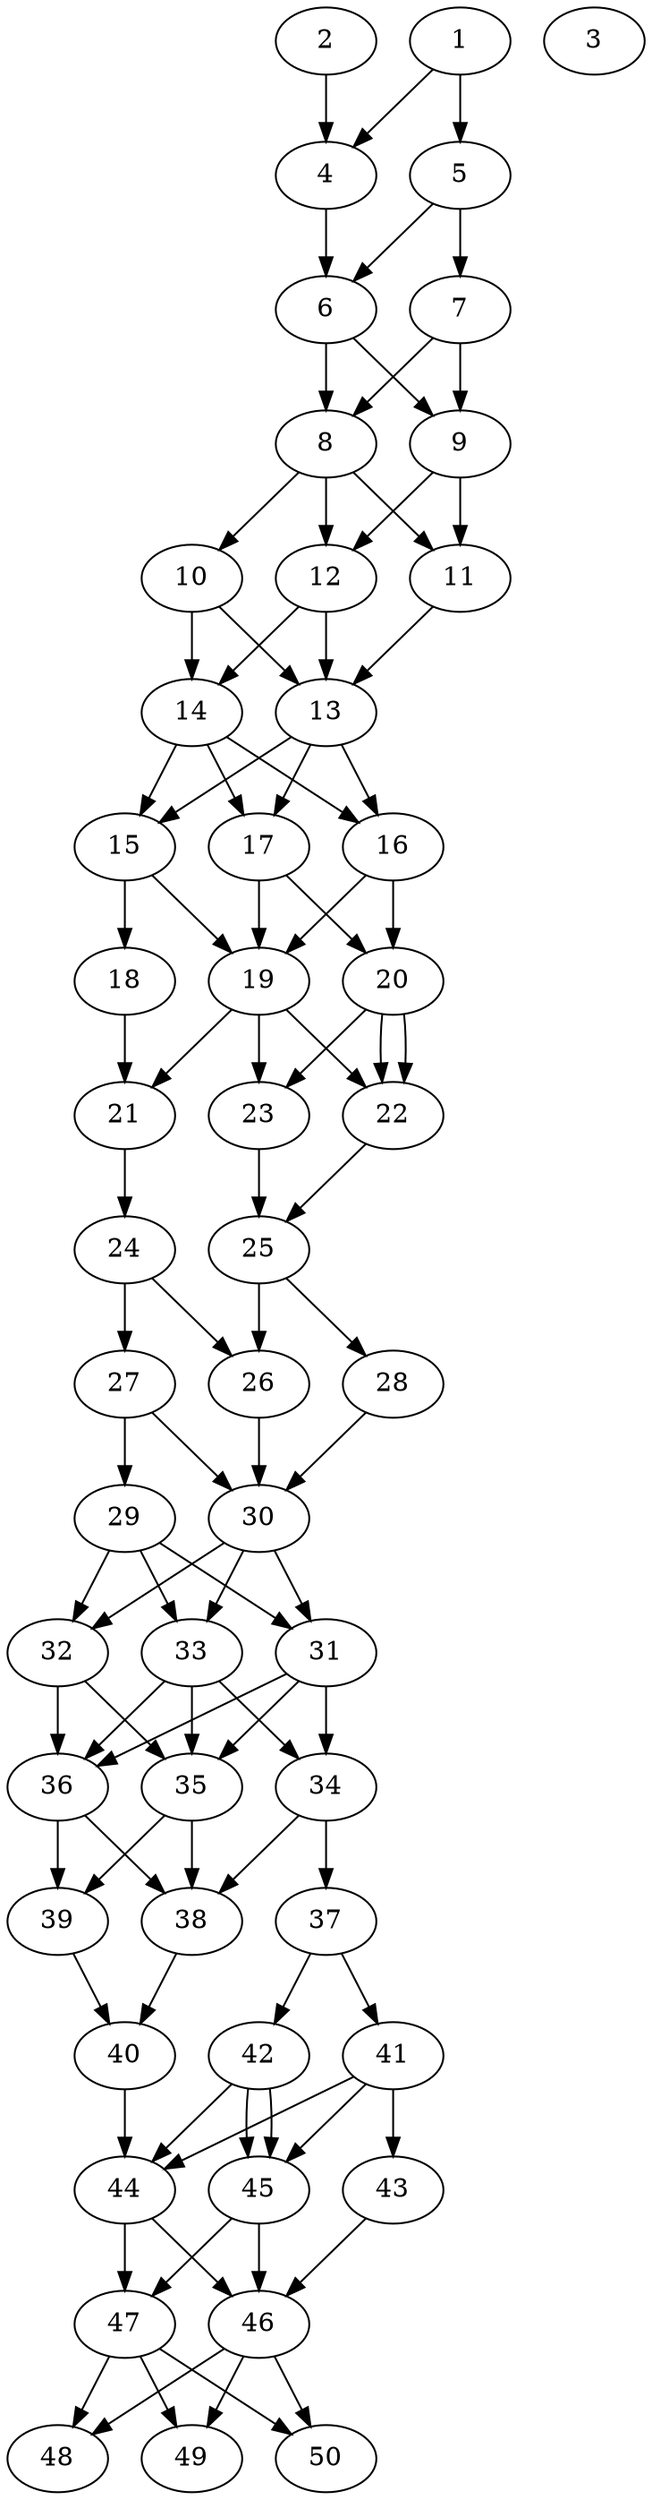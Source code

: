 // DAG automatically generated by daggen at Thu Oct  3 14:07:56 2019
// ./daggen --dot -n 50 --ccr 0.3 --fat 0.3 --regular 0.9 --density 0.9 --mindata 5242880 --maxdata 52428800 
digraph G {
  1 [size="61047467", alpha="0.18", expect_size="18314240"] 
  1 -> 4 [size ="18314240"]
  1 -> 5 [size ="18314240"]
  2 [size="86241280", alpha="0.02", expect_size="25872384"] 
  2 -> 4 [size ="25872384"]
  3 [size="52995413", alpha="0.20", expect_size="15898624"] 
  4 [size="166229333", alpha="0.10", expect_size="49868800"] 
  4 -> 6 [size ="49868800"]
  5 [size="144445440", alpha="0.14", expect_size="43333632"] 
  5 -> 6 [size ="43333632"]
  5 -> 7 [size ="43333632"]
  6 [size="60422827", alpha="0.15", expect_size="18126848"] 
  6 -> 8 [size ="18126848"]
  6 -> 9 [size ="18126848"]
  7 [size="27395413", alpha="0.12", expect_size="8218624"] 
  7 -> 8 [size ="8218624"]
  7 -> 9 [size ="8218624"]
  8 [size="69717333", alpha="0.19", expect_size="20915200"] 
  8 -> 10 [size ="20915200"]
  8 -> 11 [size ="20915200"]
  8 -> 12 [size ="20915200"]
  9 [size="165522773", alpha="0.16", expect_size="49656832"] 
  9 -> 11 [size ="49656832"]
  9 -> 12 [size ="49656832"]
  10 [size="128768000", alpha="0.00", expect_size="38630400"] 
  10 -> 13 [size ="38630400"]
  10 -> 14 [size ="38630400"]
  11 [size="110182400", alpha="0.14", expect_size="33054720"] 
  11 -> 13 [size ="33054720"]
  12 [size="93088427", alpha="0.17", expect_size="27926528"] 
  12 -> 13 [size ="27926528"]
  12 -> 14 [size ="27926528"]
  13 [size="108858027", alpha="0.15", expect_size="32657408"] 
  13 -> 15 [size ="32657408"]
  13 -> 16 [size ="32657408"]
  13 -> 17 [size ="32657408"]
  14 [size="106048853", alpha="0.16", expect_size="31814656"] 
  14 -> 15 [size ="31814656"]
  14 -> 16 [size ="31814656"]
  14 -> 17 [size ="31814656"]
  15 [size="28095147", alpha="0.06", expect_size="8428544"] 
  15 -> 18 [size ="8428544"]
  15 -> 19 [size ="8428544"]
  16 [size="135280640", alpha="0.14", expect_size="40584192"] 
  16 -> 19 [size ="40584192"]
  16 -> 20 [size ="40584192"]
  17 [size="99399680", alpha="0.16", expect_size="29819904"] 
  17 -> 19 [size ="29819904"]
  17 -> 20 [size ="29819904"]
  18 [size="32843093", alpha="0.15", expect_size="9852928"] 
  18 -> 21 [size ="9852928"]
  19 [size="25060693", alpha="0.11", expect_size="7518208"] 
  19 -> 21 [size ="7518208"]
  19 -> 22 [size ="7518208"]
  19 -> 23 [size ="7518208"]
  20 [size="147824640", alpha="0.20", expect_size="44347392"] 
  20 -> 22 [size ="44347392"]
  20 -> 22 [size ="44347392"]
  20 -> 23 [size ="44347392"]
  21 [size="150097920", alpha="0.14", expect_size="45029376"] 
  21 -> 24 [size ="45029376"]
  22 [size="101321387", alpha="0.16", expect_size="30396416"] 
  22 -> 25 [size ="30396416"]
  23 [size="74707627", alpha="0.04", expect_size="22412288"] 
  23 -> 25 [size ="22412288"]
  24 [size="34041173", alpha="0.10", expect_size="10212352"] 
  24 -> 26 [size ="10212352"]
  24 -> 27 [size ="10212352"]
  25 [size="162304000", alpha="0.12", expect_size="48691200"] 
  25 -> 26 [size ="48691200"]
  25 -> 28 [size ="48691200"]
  26 [size="49257813", alpha="0.00", expect_size="14777344"] 
  26 -> 30 [size ="14777344"]
  27 [size="162225493", alpha="0.09", expect_size="48667648"] 
  27 -> 29 [size ="48667648"]
  27 -> 30 [size ="48667648"]
  28 [size="130358613", alpha="0.05", expect_size="39107584"] 
  28 -> 30 [size ="39107584"]
  29 [size="88217600", alpha="0.20", expect_size="26465280"] 
  29 -> 31 [size ="26465280"]
  29 -> 32 [size ="26465280"]
  29 -> 33 [size ="26465280"]
  30 [size="174745600", alpha="0.08", expect_size="52423680"] 
  30 -> 31 [size ="52423680"]
  30 -> 32 [size ="52423680"]
  30 -> 33 [size ="52423680"]
  31 [size="171011413", alpha="0.09", expect_size="51303424"] 
  31 -> 34 [size ="51303424"]
  31 -> 35 [size ="51303424"]
  31 -> 36 [size ="51303424"]
  32 [size="120593067", alpha="0.19", expect_size="36177920"] 
  32 -> 35 [size ="36177920"]
  32 -> 36 [size ="36177920"]
  33 [size="92252160", alpha="0.01", expect_size="27675648"] 
  33 -> 34 [size ="27675648"]
  33 -> 35 [size ="27675648"]
  33 -> 36 [size ="27675648"]
  34 [size="121511253", alpha="0.14", expect_size="36453376"] 
  34 -> 37 [size ="36453376"]
  34 -> 38 [size ="36453376"]
  35 [size="42550613", alpha="0.08", expect_size="12765184"] 
  35 -> 38 [size ="12765184"]
  35 -> 39 [size ="12765184"]
  36 [size="139629227", alpha="0.17", expect_size="41888768"] 
  36 -> 38 [size ="41888768"]
  36 -> 39 [size ="41888768"]
  37 [size="141117440", alpha="0.17", expect_size="42335232"] 
  37 -> 41 [size ="42335232"]
  37 -> 42 [size ="42335232"]
  38 [size="56941227", alpha="0.19", expect_size="17082368"] 
  38 -> 40 [size ="17082368"]
  39 [size="96628053", alpha="0.02", expect_size="28988416"] 
  39 -> 40 [size ="28988416"]
  40 [size="93655040", alpha="0.01", expect_size="28096512"] 
  40 -> 44 [size ="28096512"]
  41 [size="159310507", alpha="0.17", expect_size="47793152"] 
  41 -> 43 [size ="47793152"]
  41 -> 44 [size ="47793152"]
  41 -> 45 [size ="47793152"]
  42 [size="71731200", alpha="0.04", expect_size="21519360"] 
  42 -> 44 [size ="21519360"]
  42 -> 45 [size ="21519360"]
  42 -> 45 [size ="21519360"]
  43 [size="63819093", alpha="0.18", expect_size="19145728"] 
  43 -> 46 [size ="19145728"]
  44 [size="69669547", alpha="0.14", expect_size="20900864"] 
  44 -> 46 [size ="20900864"]
  44 -> 47 [size ="20900864"]
  45 [size="20565333", alpha="0.09", expect_size="6169600"] 
  45 -> 46 [size ="6169600"]
  45 -> 47 [size ="6169600"]
  46 [size="84418560", alpha="0.07", expect_size="25325568"] 
  46 -> 48 [size ="25325568"]
  46 -> 49 [size ="25325568"]
  46 -> 50 [size ="25325568"]
  47 [size="64460800", alpha="0.04", expect_size="19338240"] 
  47 -> 48 [size ="19338240"]
  47 -> 49 [size ="19338240"]
  47 -> 50 [size ="19338240"]
  48 [size="42618880", alpha="0.16", expect_size="12785664"] 
  49 [size="34259627", alpha="0.16", expect_size="10277888"] 
  50 [size="46970880", alpha="0.16", expect_size="14091264"] 
}
